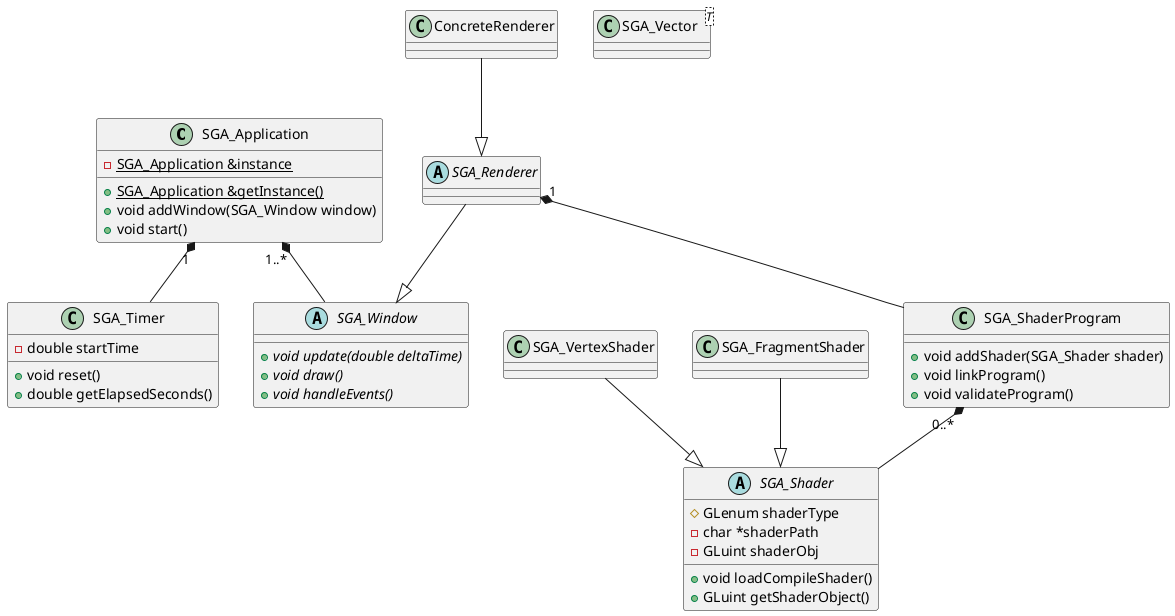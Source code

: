 @startuml
class SGA_Application
SGA_Application : {static} - SGA_Application &instance

SGA_Application : {static} + SGA_Application &getInstance()
SGA_Application : + void addWindow(SGA_Window window)
SGA_Application : + void start()

SGA_Application "1..*" *-- SGA_Window
SGA_Renderer --|> SGA_Window
SGA_Application "1" *-- SGA_Timer

class SGA_Timer
SGA_Timer : - double startTime

SGA_Timer : + void reset()
SGA_Timer : + double getElapsedSeconds()

class SGA_Vector <T>

abstract class SGA_Window
SGA_Window : {abstract} + void update(double deltaTime)
SGA_Window : {abstract} + void draw()
SGA_Window : {abstract} + void handleEvents()

abstract class SGA_Renderer

class SGA_ShaderProgram
SGA_ShaderProgram : + void addShader(SGA_Shader shader)
SGA_ShaderProgram : + void linkProgram()
SGA_ShaderProgram : + void validateProgram()

SGA_ShaderProgram "0..*" *-- SGA_Shader
SGA_Renderer "1" *-- SGA_ShaderProgram

abstract class SGA_Shader
SGA_Shader : #GLenum shaderType
SGA_Shader : - char *shaderPath
SGA_Shader : - GLuint shaderObj
SGA_Shader : + void loadCompileShader()
SGA_Shader : + GLuint getShaderObject()

class ConcreteRenderer
ConcreteRenderer --|> SGA_Renderer

class SGA_VertexShader
SGA_VertexShader --|> SGA_Shader
class SGA_FragmentShader
SGA_FragmentShader --|> SGA_Shader

@enduml


class Application
Application : {static} -Application instance

Application : {static} +Application& getInstance()
Application : +start()
Application : +addWindow(Window* window)
Application : +Window* getWindow(unsigned int id)


abstract class Window
Window : #SDL_Window* window

Window : +unsigned int getID()
Window : +int getWidth()
Window : +int getHeight()
Window : {abstract} +refresh() = 0
Window : {abstract} +handleEvent() = 0
Window : {abstract} +handleUpdate(double deltaTime) = 0
Window : {abstract} +handleDraw() = 0


abstract class Renderer
Renderer : -SDL_Renderer* renderer

Renderer : +SDL_Texture* loadTextureFromImage(string fileName)
Renderer : +SDL_Surface* createTextureFromSurface(SDL_Surface* surface)
Renderer : +clear()
Renderer : +drawPoint(const SDL_Point& point)
Renderer : +setDrawColor(const SDL_Color& color)
Renderer : +SDL_Color getDrawColor()
Renderer : +fillRectangle(const SDL_Rect& rect, const SDL_Color& color)
Renderer : +drawLine(const SDL_Point& from, const SDL_Point& to)
Renderer : +refresh()
Renderer : +int getRendererInfo(SDL_RendererInfo* rendererInfo)
Renderer : +copy(SDL_Texture* texture, const SDL_Rect* srcRect, const SDL_Rect* dstRect)
Renderer : +copyExtra(SDL_Texture* texture, const SDL_Rect* srcRect, const SDL_Rect* dstRect, const SDL_RendererFlip& flip, double angle, const SDL_Point* center)
Renderer : {abstract} +handleEvent() = 0
Renderer : {abstract} +handleUpdate(double deltaTime) = 0
Renderer : {abstract} +handleDraw() = 0

class FractalRenderer
class Complex

Application "1..*" *-- Window
Renderer --|> Window
FractalRenderer --|> Renderer

